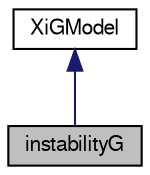 digraph "instabilityG"
{
  bgcolor="transparent";
  edge [fontname="FreeSans",fontsize="10",labelfontname="FreeSans",labelfontsize="10"];
  node [fontname="FreeSans",fontsize="10",shape=record];
  Node0 [label="instabilityG",height=0.2,width=0.4,color="black", fillcolor="grey75", style="filled", fontcolor="black"];
  Node1 -> Node0 [dir="back",color="midnightblue",fontsize="10",style="solid",fontname="FreeSans"];
  Node1 [label="XiGModel",height=0.2,width=0.4,color="black",URL="$a31878.html",tooltip="Base-class for all Xi generation models used by the b-Xi combustion model. See Technical Report SH/RE..."];
}
